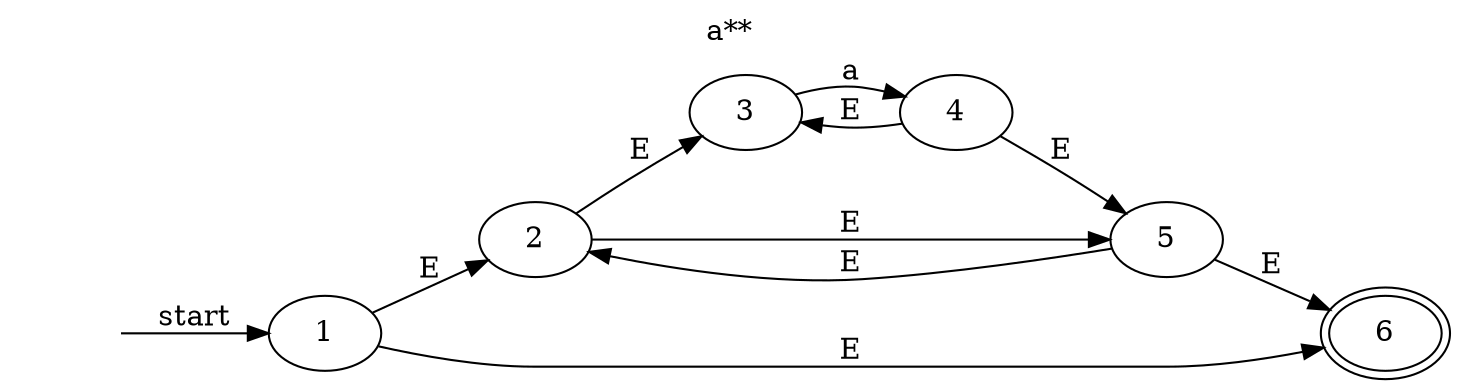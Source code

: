 digraph G {
	rankdir=LR;
	1 -> 2 [label="E"]
	1 -> 6 [label="E"]
	2 -> 3 [label="E"]
	2 -> 5 [label="E"]
	3 -> 4 [label="a"]
	4 -> 3 [label="E"]
	4 -> 5 [label="E"]
	5 -> 2 [label="E"]
	5 -> 6 [label="E"]
	6 [peripheries=2]
	" " [shape=plaintext]
	" " -> 1 [label="start"]
	labelloc="t";
	label="a**";
}

